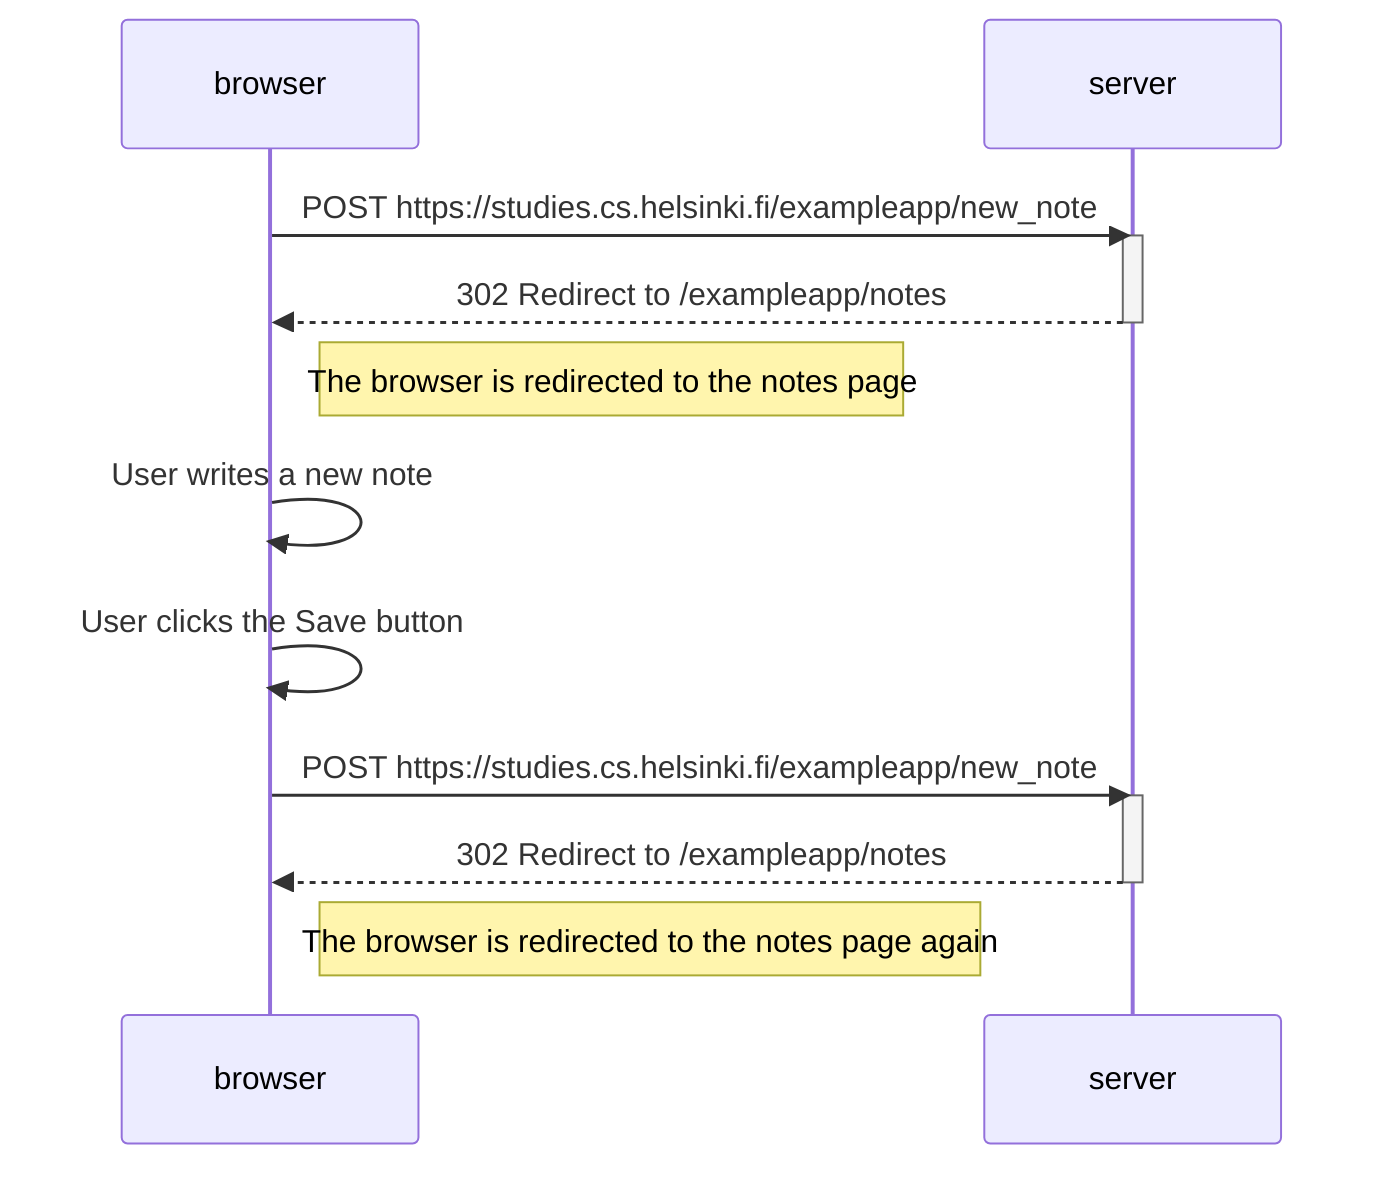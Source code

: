 sequenceDiagram
    participant browser
    participant server

    browser->>server: POST https://studies.cs.helsinki.fi/exampleapp/new_note
    activate server
    server-->>browser: 302 Redirect to /exampleapp/notes
    deactivate server

    Note right of browser: The browser is redirected to the notes page

    browser->>browser: User writes a new note
    browser->>browser: User clicks the Save button
    browser->>server: POST https://studies.cs.helsinki.fi/exampleapp/new_note
    activate server
    server-->>browser: 302 Redirect to /exampleapp/notes
    deactivate server

    Note right of browser: The browser is redirected to the notes page again